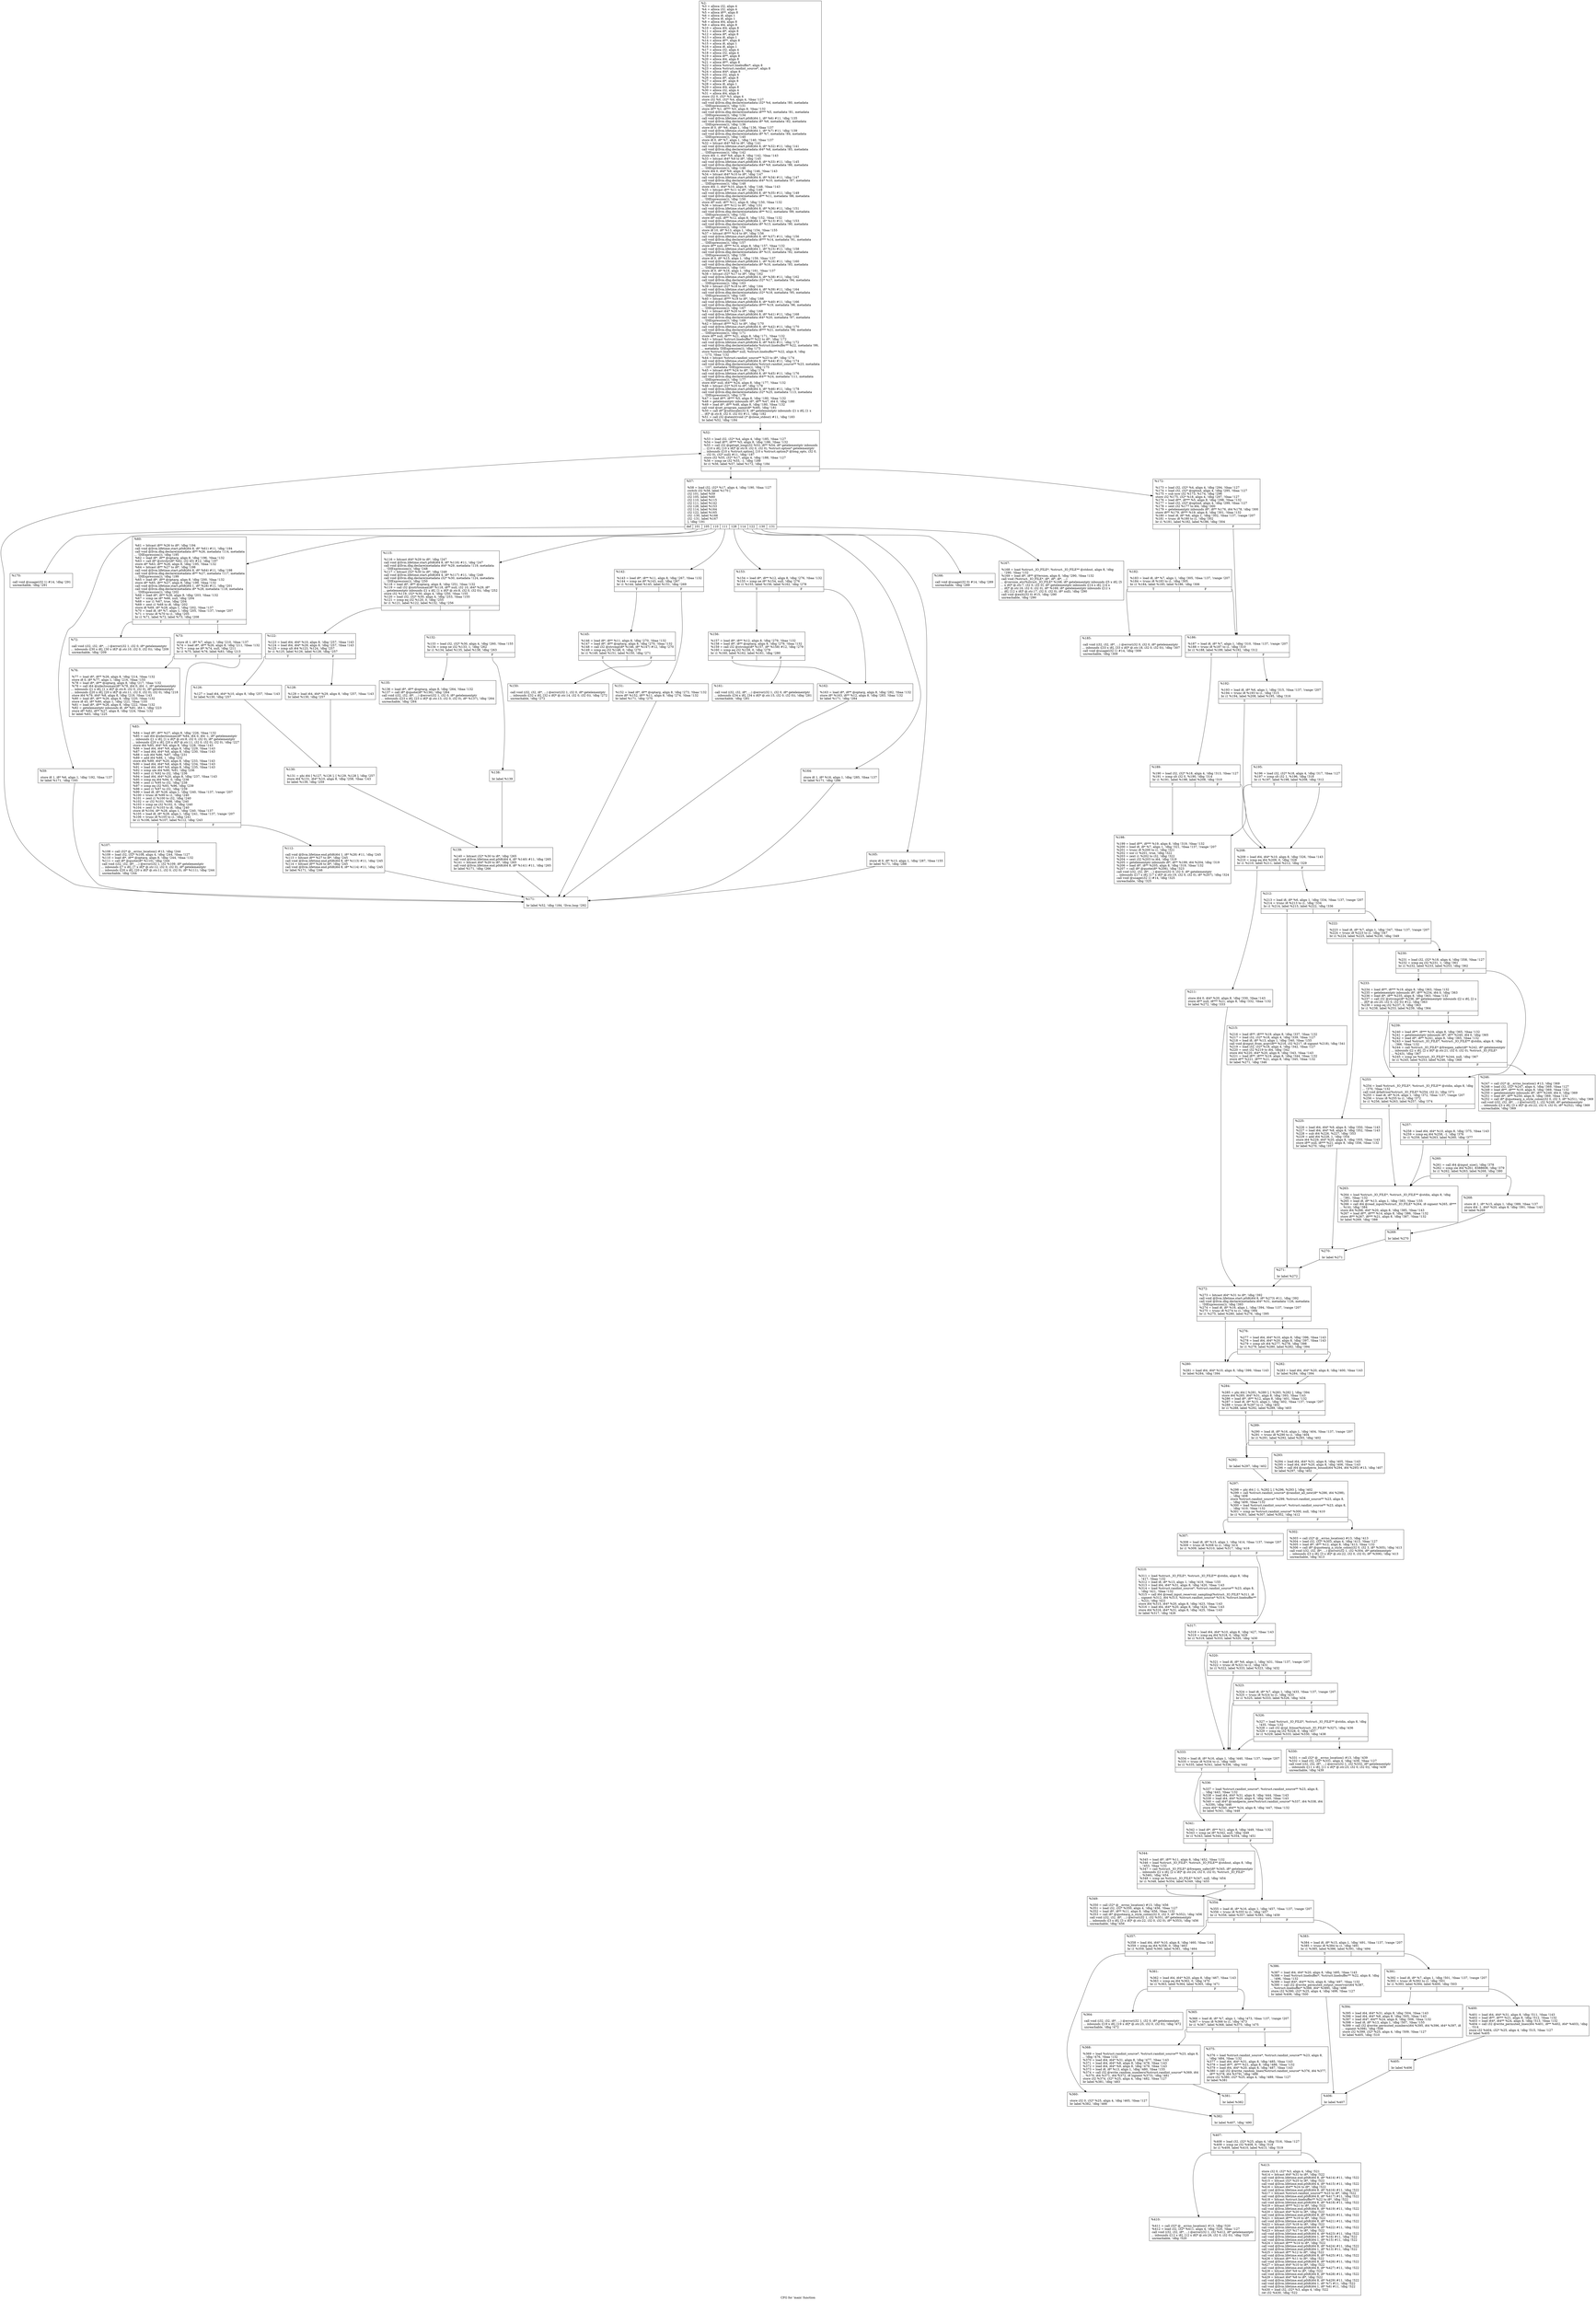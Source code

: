 digraph "CFG for 'main' function" {
	label="CFG for 'main' function";

	Node0x1ae1600 [shape=record,label="{%2:\l  %3 = alloca i32, align 4\l  %4 = alloca i32, align 4\l  %5 = alloca i8**, align 8\l  %6 = alloca i8, align 1\l  %7 = alloca i8, align 1\l  %8 = alloca i64, align 8\l  %9 = alloca i64, align 8\l  %10 = alloca i64, align 8\l  %11 = alloca i8*, align 8\l  %12 = alloca i8*, align 8\l  %13 = alloca i8, align 1\l  %14 = alloca i8**, align 8\l  %15 = alloca i8, align 1\l  %16 = alloca i8, align 1\l  %17 = alloca i32, align 4\l  %18 = alloca i32, align 4\l  %19 = alloca i8**, align 8\l  %20 = alloca i64, align 8\l  %21 = alloca i8**, align 8\l  %22 = alloca %struct.linebuffer*, align 8\l  %23 = alloca %struct.randint_source*, align 8\l  %24 = alloca i64*, align 8\l  %25 = alloca i32, align 4\l  %26 = alloca i8*, align 8\l  %27 = alloca i8*, align 8\l  %28 = alloca i8, align 1\l  %29 = alloca i64, align 8\l  %30 = alloca i32, align 4\l  %31 = alloca i64, align 8\l  store i32 0, i32* %3, align 4\l  store i32 %0, i32* %4, align 4, !tbaa !127\l  call void @llvm.dbg.declare(metadata i32* %4, metadata !80, metadata\l... !DIExpression()), !dbg !131\l  store i8** %1, i8*** %5, align 8, !tbaa !132\l  call void @llvm.dbg.declare(metadata i8*** %5, metadata !81, metadata\l... !DIExpression()), !dbg !134\l  call void @llvm.lifetime.start.p0i8(i64 1, i8* %6) #11, !dbg !135\l  call void @llvm.dbg.declare(metadata i8* %6, metadata !82, metadata\l... !DIExpression()), !dbg !136\l  store i8 0, i8* %6, align 1, !dbg !136, !tbaa !137\l  call void @llvm.lifetime.start.p0i8(i64 1, i8* %7) #11, !dbg !139\l  call void @llvm.dbg.declare(metadata i8* %7, metadata !84, metadata\l... !DIExpression()), !dbg !140\l  store i8 0, i8* %7, align 1, !dbg !140, !tbaa !137\l  %32 = bitcast i64* %8 to i8*, !dbg !141\l  call void @llvm.lifetime.start.p0i8(i64 8, i8* %32) #11, !dbg !141\l  call void @llvm.dbg.declare(metadata i64* %8, metadata !85, metadata\l... !DIExpression()), !dbg !142\l  store i64 -1, i64* %8, align 8, !dbg !142, !tbaa !143\l  %33 = bitcast i64* %9 to i8*, !dbg !145\l  call void @llvm.lifetime.start.p0i8(i64 8, i8* %33) #11, !dbg !145\l  call void @llvm.dbg.declare(metadata i64* %9, metadata !86, metadata\l... !DIExpression()), !dbg !146\l  store i64 0, i64* %9, align 8, !dbg !146, !tbaa !143\l  %34 = bitcast i64* %10 to i8*, !dbg !147\l  call void @llvm.lifetime.start.p0i8(i64 8, i8* %34) #11, !dbg !147\l  call void @llvm.dbg.declare(metadata i64* %10, metadata !87, metadata\l... !DIExpression()), !dbg !148\l  store i64 -1, i64* %10, align 8, !dbg !148, !tbaa !143\l  %35 = bitcast i8** %11 to i8*, !dbg !149\l  call void @llvm.lifetime.start.p0i8(i64 8, i8* %35) #11, !dbg !149\l  call void @llvm.dbg.declare(metadata i8** %11, metadata !88, metadata\l... !DIExpression()), !dbg !150\l  store i8* null, i8** %11, align 8, !dbg !150, !tbaa !132\l  %36 = bitcast i8** %12 to i8*, !dbg !151\l  call void @llvm.lifetime.start.p0i8(i64 8, i8* %36) #11, !dbg !151\l  call void @llvm.dbg.declare(metadata i8** %12, metadata !89, metadata\l... !DIExpression()), !dbg !152\l  store i8* null, i8** %12, align 8, !dbg !152, !tbaa !132\l  call void @llvm.lifetime.start.p0i8(i64 1, i8* %13) #11, !dbg !153\l  call void @llvm.dbg.declare(metadata i8* %13, metadata !90, metadata\l... !DIExpression()), !dbg !154\l  store i8 10, i8* %13, align 1, !dbg !154, !tbaa !155\l  %37 = bitcast i8*** %14 to i8*, !dbg !156\l  call void @llvm.lifetime.start.p0i8(i64 8, i8* %37) #11, !dbg !156\l  call void @llvm.dbg.declare(metadata i8*** %14, metadata !91, metadata\l... !DIExpression()), !dbg !157\l  store i8** null, i8*** %14, align 8, !dbg !157, !tbaa !132\l  call void @llvm.lifetime.start.p0i8(i64 1, i8* %15) #11, !dbg !158\l  call void @llvm.dbg.declare(metadata i8* %15, metadata !92, metadata\l... !DIExpression()), !dbg !159\l  store i8 0, i8* %15, align 1, !dbg !159, !tbaa !137\l  call void @llvm.lifetime.start.p0i8(i64 1, i8* %16) #11, !dbg !160\l  call void @llvm.dbg.declare(metadata i8* %16, metadata !93, metadata\l... !DIExpression()), !dbg !161\l  store i8 0, i8* %16, align 1, !dbg !161, !tbaa !137\l  %38 = bitcast i32* %17 to i8*, !dbg !162\l  call void @llvm.lifetime.start.p0i8(i64 4, i8* %38) #11, !dbg !162\l  call void @llvm.dbg.declare(metadata i32* %17, metadata !94, metadata\l... !DIExpression()), !dbg !163\l  %39 = bitcast i32* %18 to i8*, !dbg !164\l  call void @llvm.lifetime.start.p0i8(i64 4, i8* %39) #11, !dbg !164\l  call void @llvm.dbg.declare(metadata i32* %18, metadata !95, metadata\l... !DIExpression()), !dbg !165\l  %40 = bitcast i8*** %19 to i8*, !dbg !166\l  call void @llvm.lifetime.start.p0i8(i64 8, i8* %40) #11, !dbg !166\l  call void @llvm.dbg.declare(metadata i8*** %19, metadata !96, metadata\l... !DIExpression()), !dbg !167\l  %41 = bitcast i64* %20 to i8*, !dbg !168\l  call void @llvm.lifetime.start.p0i8(i64 8, i8* %41) #11, !dbg !168\l  call void @llvm.dbg.declare(metadata i64* %20, metadata !97, metadata\l... !DIExpression()), !dbg !169\l  %42 = bitcast i8*** %21 to i8*, !dbg !170\l  call void @llvm.lifetime.start.p0i8(i64 8, i8* %42) #11, !dbg !170\l  call void @llvm.dbg.declare(metadata i8*** %21, metadata !98, metadata\l... !DIExpression()), !dbg !171\l  store i8** null, i8*** %21, align 8, !dbg !171, !tbaa !132\l  %43 = bitcast %struct.linebuffer** %22 to i8*, !dbg !172\l  call void @llvm.lifetime.start.p0i8(i64 8, i8* %43) #11, !dbg !172\l  call void @llvm.dbg.declare(metadata %struct.linebuffer** %22, metadata !99,\l... metadata !DIExpression()), !dbg !173\l  store %struct.linebuffer* null, %struct.linebuffer** %22, align 8, !dbg\l... !173, !tbaa !132\l  %44 = bitcast %struct.randint_source** %23 to i8*, !dbg !174\l  call void @llvm.lifetime.start.p0i8(i64 8, i8* %44) #11, !dbg !174\l  call void @llvm.dbg.declare(metadata %struct.randint_source** %23, metadata\l... !107, metadata !DIExpression()), !dbg !175\l  %45 = bitcast i64** %24 to i8*, !dbg !176\l  call void @llvm.lifetime.start.p0i8(i64 8, i8* %45) #11, !dbg !176\l  call void @llvm.dbg.declare(metadata i64** %24, metadata !111, metadata\l... !DIExpression()), !dbg !177\l  store i64* null, i64** %24, align 8, !dbg !177, !tbaa !132\l  %46 = bitcast i32* %25 to i8*, !dbg !178\l  call void @llvm.lifetime.start.p0i8(i64 4, i8* %46) #11, !dbg !178\l  call void @llvm.dbg.declare(metadata i32* %25, metadata !113, metadata\l... !DIExpression()), !dbg !179\l  %47 = load i8**, i8*** %5, align 8, !dbg !180, !tbaa !132\l  %48 = getelementptr inbounds i8*, i8** %47, i64 0, !dbg !180\l  %49 = load i8*, i8** %48, align 8, !dbg !180, !tbaa !132\l  call void @set_program_name(i8* %49), !dbg !181\l  %50 = call i8* @setlocale(i32 6, i8* getelementptr inbounds ([1 x i8], [1 x\l... i8]* @.str.8, i32 0, i32 0)) #11, !dbg !182\l  %51 = call i32 @atexit(void ()* @close_stdout) #11, !dbg !183\l  br label %52, !dbg !184\l}"];
	Node0x1ae1600 -> Node0x1ae1990;
	Node0x1ae1990 [shape=record,label="{%52:\l\l  %53 = load i32, i32* %4, align 4, !dbg !185, !tbaa !127\l  %54 = load i8**, i8*** %5, align 8, !dbg !186, !tbaa !132\l  %55 = call i32 @getopt_long(i32 %53, i8** %54, i8* getelementptr inbounds\l... ([10 x i8], [10 x i8]* @.str.9, i32 0, i32 0), %struct.option* getelementptr\l... inbounds ([10 x %struct.option], [10 x %struct.option]* @long_opts, i32 0,\l... i32 0), i32* null) #11, !dbg !187\l  store i32 %55, i32* %17, align 4, !dbg !188, !tbaa !127\l  %56 = icmp ne i32 %55, -1, !dbg !189\l  br i1 %56, label %57, label %172, !dbg !184\l|{<s0>T|<s1>F}}"];
	Node0x1ae1990:s0 -> Node0x1ae19e0;
	Node0x1ae1990:s1 -> Node0x1ae23e0;
	Node0x1ae19e0 [shape=record,label="{%57:\l\l  %58 = load i32, i32* %17, align 4, !dbg !190, !tbaa !127\l  switch i32 %58, label %170 [\l    i32 101, label %59\l    i32 105, label %60\l    i32 110, label %115\l    i32 111, label %142\l    i32 128, label %153\l    i32 114, label %164\l    i32 122, label %165\l    i32 -130, label %166\l    i32 -131, label %167\l  ], !dbg !191\l|{<s0>def|<s1>101|<s2>105|<s3>110|<s4>111|<s5>128|<s6>114|<s7>122|<s8>-130|<s9>-131}}"];
	Node0x1ae19e0:s0 -> Node0x1ae2340;
	Node0x1ae19e0:s1 -> Node0x1ae1a30;
	Node0x1ae19e0:s2 -> Node0x1ae1a80;
	Node0x1ae19e0:s3 -> Node0x1ae1cb0;
	Node0x1ae19e0:s4 -> Node0x1ae1f80;
	Node0x1ae19e0:s5 -> Node0x1ae20c0;
	Node0x1ae19e0:s6 -> Node0x1ae2200;
	Node0x1ae19e0:s7 -> Node0x1ae2250;
	Node0x1ae19e0:s8 -> Node0x1ae22a0;
	Node0x1ae19e0:s9 -> Node0x1ae22f0;
	Node0x1ae1a30 [shape=record,label="{%59:\l\l  store i8 1, i8* %6, align 1, !dbg !192, !tbaa !137\l  br label %171, !dbg !193\l}"];
	Node0x1ae1a30 -> Node0x1ae2390;
	Node0x1ae1a80 [shape=record,label="{%60:\l\l  %61 = bitcast i8** %26 to i8*, !dbg !194\l  call void @llvm.lifetime.start.p0i8(i64 8, i8* %61) #11, !dbg !194\l  call void @llvm.dbg.declare(metadata i8** %26, metadata !114, metadata\l... !DIExpression()), !dbg !195\l  %62 = load i8*, i8** @optarg, align 8, !dbg !196, !tbaa !132\l  %63 = call i8* @strchr(i8* %62, i32 45) #12, !dbg !197\l  store i8* %63, i8** %26, align 8, !dbg !195, !tbaa !132\l  %64 = bitcast i8** %27 to i8*, !dbg !198\l  call void @llvm.lifetime.start.p0i8(i64 8, i8* %64) #11, !dbg !198\l  call void @llvm.dbg.declare(metadata i8** %27, metadata !117, metadata\l... !DIExpression()), !dbg !199\l  %65 = load i8*, i8** @optarg, align 8, !dbg !200, !tbaa !132\l  store i8* %65, i8** %27, align 8, !dbg !199, !tbaa !132\l  call void @llvm.lifetime.start.p0i8(i64 1, i8* %28) #11, !dbg !201\l  call void @llvm.dbg.declare(metadata i8* %28, metadata !118, metadata\l... !DIExpression()), !dbg !202\l  %66 = load i8*, i8** %26, align 8, !dbg !203, !tbaa !132\l  %67 = icmp ne i8* %66, null, !dbg !204\l  %68 = xor i1 %67, true, !dbg !204\l  %69 = zext i1 %68 to i8, !dbg !202\l  store i8 %69, i8* %28, align 1, !dbg !202, !tbaa !137\l  %70 = load i8, i8* %7, align 1, !dbg !205, !tbaa !137, !range !207\l  %71 = trunc i8 %70 to i1, !dbg !205\l  br i1 %71, label %72, label %73, !dbg !208\l|{<s0>T|<s1>F}}"];
	Node0x1ae1a80:s0 -> Node0x1ae1ad0;
	Node0x1ae1a80:s1 -> Node0x1ae1b20;
	Node0x1ae1ad0 [shape=record,label="{%72:\l\l  call void (i32, i32, i8*, ...) @error(i32 1, i32 0, i8* getelementptr\l... inbounds ([30 x i8], [30 x i8]* @.str.10, i32 0, i32 0)), !dbg !209\l  unreachable, !dbg !209\l}"];
	Node0x1ae1b20 [shape=record,label="{%73:\l\l  store i8 1, i8* %7, align 1, !dbg !210, !tbaa !137\l  %74 = load i8*, i8** %26, align 8, !dbg !211, !tbaa !132\l  %75 = icmp ne i8* %74, null, !dbg !211\l  br i1 %75, label %76, label %83, !dbg !213\l|{<s0>T|<s1>F}}"];
	Node0x1ae1b20:s0 -> Node0x1ae1b70;
	Node0x1ae1b20:s1 -> Node0x1ae1bc0;
	Node0x1ae1b70 [shape=record,label="{%76:\l\l  %77 = load i8*, i8** %26, align 8, !dbg !214, !tbaa !132\l  store i8 0, i8* %77, align 1, !dbg !216, !tbaa !155\l  %78 = load i8*, i8** @optarg, align 8, !dbg !217, !tbaa !132\l  %79 = call i64 @xdectoumax(i8* %78, i64 0, i64 -1, i8* getelementptr\l... inbounds ([1 x i8], [1 x i8]* @.str.8, i32 0, i32 0), i8* getelementptr\l... inbounds ([20 x i8], [20 x i8]* @.str.11, i32 0, i32 0), i32 0), !dbg !218\l  store i64 %79, i64* %8, align 8, !dbg !219, !tbaa !143\l  %80 = load i8*, i8** %26, align 8, !dbg !220, !tbaa !132\l  store i8 45, i8* %80, align 1, !dbg !221, !tbaa !155\l  %81 = load i8*, i8** %26, align 8, !dbg !222, !tbaa !132\l  %82 = getelementptr inbounds i8, i8* %81, i64 1, !dbg !223\l  store i8* %82, i8** %27, align 8, !dbg !224, !tbaa !132\l  br label %83, !dbg !225\l}"];
	Node0x1ae1b70 -> Node0x1ae1bc0;
	Node0x1ae1bc0 [shape=record,label="{%83:\l\l  %84 = load i8*, i8** %27, align 8, !dbg !226, !tbaa !132\l  %85 = call i64 @xdectoumax(i8* %84, i64 0, i64 -1, i8* getelementptr\l... inbounds ([1 x i8], [1 x i8]* @.str.8, i32 0, i32 0), i8* getelementptr\l... inbounds ([20 x i8], [20 x i8]* @.str.11, i32 0, i32 0), i32 0), !dbg !227\l  store i64 %85, i64* %9, align 8, !dbg !228, !tbaa !143\l  %86 = load i64, i64* %9, align 8, !dbg !229, !tbaa !143\l  %87 = load i64, i64* %8, align 8, !dbg !230, !tbaa !143\l  %88 = sub i64 %86, %87, !dbg !231\l  %89 = add i64 %88, 1, !dbg !232\l  store i64 %89, i64* %20, align 8, !dbg !233, !tbaa !143\l  %90 = load i64, i64* %8, align 8, !dbg !234, !tbaa !143\l  %91 = load i64, i64* %9, align 8, !dbg !235, !tbaa !143\l  %92 = icmp ule i64 %90, %91, !dbg !236\l  %93 = zext i1 %92 to i32, !dbg !236\l  %94 = load i64, i64* %20, align 8, !dbg !237, !tbaa !143\l  %95 = icmp eq i64 %94, 0, !dbg !238\l  %96 = zext i1 %95 to i32, !dbg !238\l  %97 = icmp eq i32 %93, %96, !dbg !239\l  %98 = zext i1 %97 to i32, !dbg !239\l  %99 = load i8, i8* %28, align 1, !dbg !240, !tbaa !137, !range !207\l  %100 = trunc i8 %99 to i1, !dbg !240\l  %101 = zext i1 %100 to i32, !dbg !240\l  %102 = or i32 %101, %98, !dbg !240\l  %103 = icmp ne i32 %102, 0, !dbg !240\l  %104 = zext i1 %103 to i8, !dbg !240\l  store i8 %104, i8* %28, align 1, !dbg !240, !tbaa !137\l  %105 = load i8, i8* %28, align 1, !dbg !241, !tbaa !137, !range !207\l  %106 = trunc i8 %105 to i1, !dbg !241\l  br i1 %106, label %107, label %112, !dbg !243\l|{<s0>T|<s1>F}}"];
	Node0x1ae1bc0:s0 -> Node0x1ae1c10;
	Node0x1ae1bc0:s1 -> Node0x1ae1c60;
	Node0x1ae1c10 [shape=record,label="{%107:\l\l  %108 = call i32* @__errno_location() #13, !dbg !244\l  %109 = load i32, i32* %108, align 4, !dbg !244, !tbaa !127\l  %110 = load i8*, i8** @optarg, align 8, !dbg !244, !tbaa !132\l  %111 = call i8* @quote(i8* %110), !dbg !244\l  call void (i32, i32, i8*, ...) @error(i32 1, i32 %109, i8* getelementptr\l... inbounds ([7 x i8], [7 x i8]* @.str.12, i32 0, i32 0), i8* getelementptr\l... inbounds ([20 x i8], [20 x i8]* @.str.11, i32 0, i32 0), i8* %111), !dbg !244\l  unreachable, !dbg !244\l}"];
	Node0x1ae1c60 [shape=record,label="{%112:\l\l  call void @llvm.lifetime.end.p0i8(i64 1, i8* %28) #11, !dbg !245\l  %113 = bitcast i8** %27 to i8*, !dbg !245\l  call void @llvm.lifetime.end.p0i8(i64 8, i8* %113) #11, !dbg !245\l  %114 = bitcast i8** %26 to i8*, !dbg !245\l  call void @llvm.lifetime.end.p0i8(i64 8, i8* %114) #11, !dbg !245\l  br label %171, !dbg !246\l}"];
	Node0x1ae1c60 -> Node0x1ae2390;
	Node0x1ae1cb0 [shape=record,label="{%115:\l\l  %116 = bitcast i64* %29 to i8*, !dbg !247\l  call void @llvm.lifetime.start.p0i8(i64 8, i8* %116) #11, !dbg !247\l  call void @llvm.dbg.declare(metadata i64* %29, metadata !119, metadata\l... !DIExpression()), !dbg !248\l  %117 = bitcast i32* %30 to i8*, !dbg !249\l  call void @llvm.lifetime.start.p0i8(i64 4, i8* %117) #11, !dbg !249\l  call void @llvm.dbg.declare(metadata i32* %30, metadata !124, metadata\l... !DIExpression()), !dbg !250\l  %118 = load i8*, i8** @optarg, align 8, !dbg !251, !tbaa !132\l  %119 = call i32 @xstrtoumax(i8* %118, i8** null, i32 10, i64* %29, i8*\l... getelementptr inbounds ([1 x i8], [1 x i8]* @.str.8, i32 0, i32 0)), !dbg !252\l  store i32 %119, i32* %30, align 4, !dbg !250, !tbaa !155\l  %120 = load i32, i32* %30, align 4, !dbg !253, !tbaa !155\l  %121 = icmp eq i32 %120, 0, !dbg !255\l  br i1 %121, label %122, label %132, !dbg !256\l|{<s0>T|<s1>F}}"];
	Node0x1ae1cb0:s0 -> Node0x1ae1d00;
	Node0x1ae1cb0:s1 -> Node0x1ae1e40;
	Node0x1ae1d00 [shape=record,label="{%122:\l\l  %123 = load i64, i64* %10, align 8, !dbg !257, !tbaa !143\l  %124 = load i64, i64* %29, align 8, !dbg !257, !tbaa !143\l  %125 = icmp ult i64 %123, %124, !dbg !257\l  br i1 %125, label %126, label %128, !dbg !257\l|{<s0>T|<s1>F}}"];
	Node0x1ae1d00:s0 -> Node0x1ae1d50;
	Node0x1ae1d00:s1 -> Node0x1ae1da0;
	Node0x1ae1d50 [shape=record,label="{%126:\l\l  %127 = load i64, i64* %10, align 8, !dbg !257, !tbaa !143\l  br label %130, !dbg !257\l}"];
	Node0x1ae1d50 -> Node0x1ae1df0;
	Node0x1ae1da0 [shape=record,label="{%128:\l\l  %129 = load i64, i64* %29, align 8, !dbg !257, !tbaa !143\l  br label %130, !dbg !257\l}"];
	Node0x1ae1da0 -> Node0x1ae1df0;
	Node0x1ae1df0 [shape=record,label="{%130:\l\l  %131 = phi i64 [ %127, %126 ], [ %129, %128 ], !dbg !257\l  store i64 %131, i64* %10, align 8, !dbg !258, !tbaa !143\l  br label %139, !dbg !259\l}"];
	Node0x1ae1df0 -> Node0x1ae1f30;
	Node0x1ae1e40 [shape=record,label="{%132:\l\l  %133 = load i32, i32* %30, align 4, !dbg !260, !tbaa !155\l  %134 = icmp ne i32 %133, 1, !dbg !262\l  br i1 %134, label %135, label %138, !dbg !263\l|{<s0>T|<s1>F}}"];
	Node0x1ae1e40:s0 -> Node0x1ae1e90;
	Node0x1ae1e40:s1 -> Node0x1ae1ee0;
	Node0x1ae1e90 [shape=record,label="{%135:\l\l  %136 = load i8*, i8** @optarg, align 8, !dbg !264, !tbaa !132\l  %137 = call i8* @quote(i8* %136), !dbg !264\l  call void (i32, i32, i8*, ...) @error(i32 1, i32 0, i8* getelementptr\l... inbounds ([23 x i8], [23 x i8]* @.str.13, i32 0, i32 0), i8* %137), !dbg !264\l  unreachable, !dbg !264\l}"];
	Node0x1ae1ee0 [shape=record,label="{%138:\l\l  br label %139\l}"];
	Node0x1ae1ee0 -> Node0x1ae1f30;
	Node0x1ae1f30 [shape=record,label="{%139:\l\l  %140 = bitcast i32* %30 to i8*, !dbg !265\l  call void @llvm.lifetime.end.p0i8(i64 4, i8* %140) #11, !dbg !265\l  %141 = bitcast i64* %29 to i8*, !dbg !265\l  call void @llvm.lifetime.end.p0i8(i64 8, i8* %141) #11, !dbg !265\l  br label %171, !dbg !266\l}"];
	Node0x1ae1f30 -> Node0x1ae2390;
	Node0x1ae1f80 [shape=record,label="{%142:\l\l  %143 = load i8*, i8** %11, align 8, !dbg !267, !tbaa !132\l  %144 = icmp ne i8* %143, null, !dbg !267\l  br i1 %144, label %145, label %151, !dbg !269\l|{<s0>T|<s1>F}}"];
	Node0x1ae1f80:s0 -> Node0x1ae1fd0;
	Node0x1ae1f80:s1 -> Node0x1ae2070;
	Node0x1ae1fd0 [shape=record,label="{%145:\l\l  %146 = load i8*, i8** %11, align 8, !dbg !270, !tbaa !132\l  %147 = load i8*, i8** @optarg, align 8, !dbg !270, !tbaa !132\l  %148 = call i32 @strcmp(i8* %146, i8* %147) #12, !dbg !270\l  %149 = icmp eq i32 %148, 0, !dbg !270\l  br i1 %149, label %151, label %150, !dbg !271\l|{<s0>T|<s1>F}}"];
	Node0x1ae1fd0:s0 -> Node0x1ae2070;
	Node0x1ae1fd0:s1 -> Node0x1ae2020;
	Node0x1ae2020 [shape=record,label="{%150:\l\l  call void (i32, i32, i8*, ...) @error(i32 1, i32 0, i8* getelementptr\l... inbounds ([32 x i8], [32 x i8]* @.str.14, i32 0, i32 0)), !dbg !272\l  unreachable, !dbg !272\l}"];
	Node0x1ae2070 [shape=record,label="{%151:\l\l  %152 = load i8*, i8** @optarg, align 8, !dbg !273, !tbaa !132\l  store i8* %152, i8** %11, align 8, !dbg !274, !tbaa !132\l  br label %171, !dbg !275\l}"];
	Node0x1ae2070 -> Node0x1ae2390;
	Node0x1ae20c0 [shape=record,label="{%153:\l\l  %154 = load i8*, i8** %12, align 8, !dbg !276, !tbaa !132\l  %155 = icmp ne i8* %154, null, !dbg !276\l  br i1 %155, label %156, label %162, !dbg !278\l|{<s0>T|<s1>F}}"];
	Node0x1ae20c0:s0 -> Node0x1ae2110;
	Node0x1ae20c0:s1 -> Node0x1ae21b0;
	Node0x1ae2110 [shape=record,label="{%156:\l\l  %157 = load i8*, i8** %12, align 8, !dbg !279, !tbaa !132\l  %158 = load i8*, i8** @optarg, align 8, !dbg !279, !tbaa !132\l  %159 = call i32 @strcmp(i8* %157, i8* %158) #12, !dbg !279\l  %160 = icmp eq i32 %159, 0, !dbg !279\l  br i1 %160, label %162, label %161, !dbg !280\l|{<s0>T|<s1>F}}"];
	Node0x1ae2110:s0 -> Node0x1ae21b0;
	Node0x1ae2110:s1 -> Node0x1ae2160;
	Node0x1ae2160 [shape=record,label="{%161:\l\l  call void (i32, i32, i8*, ...) @error(i32 1, i32 0, i8* getelementptr\l... inbounds ([34 x i8], [34 x i8]* @.str.15, i32 0, i32 0)), !dbg !281\l  unreachable, !dbg !281\l}"];
	Node0x1ae21b0 [shape=record,label="{%162:\l\l  %163 = load i8*, i8** @optarg, align 8, !dbg !282, !tbaa !132\l  store i8* %163, i8** %12, align 8, !dbg !283, !tbaa !132\l  br label %171, !dbg !284\l}"];
	Node0x1ae21b0 -> Node0x1ae2390;
	Node0x1ae2200 [shape=record,label="{%164:\l\l  store i8 1, i8* %16, align 1, !dbg !285, !tbaa !137\l  br label %171, !dbg !286\l}"];
	Node0x1ae2200 -> Node0x1ae2390;
	Node0x1ae2250 [shape=record,label="{%165:\l\l  store i8 0, i8* %13, align 1, !dbg !287, !tbaa !155\l  br label %171, !dbg !288\l}"];
	Node0x1ae2250 -> Node0x1ae2390;
	Node0x1ae22a0 [shape=record,label="{%166:\l\l  call void @usage(i32 0) #14, !dbg !289\l  unreachable, !dbg !289\l}"];
	Node0x1ae22f0 [shape=record,label="{%167:\l\l  %168 = load %struct._IO_FILE*, %struct._IO_FILE** @stdout, align 8, !dbg\l... !290, !tbaa !132\l  %169 = load i8*, i8** @Version, align 8, !dbg !290, !tbaa !132\l  call void (%struct._IO_FILE*, i8*, i8*, i8*, ...)\l... @version_etc(%struct._IO_FILE* %168, i8* getelementptr inbounds ([5 x i8], [5\l... x i8]* @.str.7, i32 0, i32 0), i8* getelementptr inbounds ([14 x i8], [14 x\l... i8]* @.str.16, i32 0, i32 0), i8* %169, i8* getelementptr inbounds ([12 x\l... i8], [12 x i8]* @.str.17, i32 0, i32 0), i8* null), !dbg !290\l  call void @exit(i32 0) #15, !dbg !290\l  unreachable, !dbg !290\l}"];
	Node0x1ae2340 [shape=record,label="{%170:\l\l  call void @usage(i32 1) #14, !dbg !291\l  unreachable, !dbg !291\l}"];
	Node0x1ae2390 [shape=record,label="{%171:\l\l  br label %52, !dbg !184, !llvm.loop !292\l}"];
	Node0x1ae2390 -> Node0x1ae1990;
	Node0x1ae23e0 [shape=record,label="{%172:\l\l  %173 = load i32, i32* %4, align 4, !dbg !294, !tbaa !127\l  %174 = load i32, i32* @optind, align 4, !dbg !295, !tbaa !127\l  %175 = sub nsw i32 %173, %174, !dbg !296\l  store i32 %175, i32* %18, align 4, !dbg !297, !tbaa !127\l  %176 = load i8**, i8*** %5, align 8, !dbg !298, !tbaa !132\l  %177 = load i32, i32* @optind, align 4, !dbg !299, !tbaa !127\l  %178 = sext i32 %177 to i64, !dbg !300\l  %179 = getelementptr inbounds i8*, i8** %176, i64 %178, !dbg !300\l  store i8** %179, i8*** %19, align 8, !dbg !301, !tbaa !132\l  %180 = load i8, i8* %6, align 1, !dbg !302, !tbaa !137, !range !207\l  %181 = trunc i8 %180 to i1, !dbg !302\l  br i1 %181, label %182, label %186, !dbg !304\l|{<s0>T|<s1>F}}"];
	Node0x1ae23e0:s0 -> Node0x1ae2430;
	Node0x1ae23e0:s1 -> Node0x1ae24d0;
	Node0x1ae2430 [shape=record,label="{%182:\l\l  %183 = load i8, i8* %7, align 1, !dbg !305, !tbaa !137, !range !207\l  %184 = trunc i8 %183 to i1, !dbg !305\l  br i1 %184, label %185, label %186, !dbg !306\l|{<s0>T|<s1>F}}"];
	Node0x1ae2430:s0 -> Node0x1ae2480;
	Node0x1ae2430:s1 -> Node0x1ae24d0;
	Node0x1ae2480 [shape=record,label="{%185:\l\l  call void (i32, i32, i8*, ...) @error(i32 0, i32 0, i8* getelementptr\l... inbounds ([33 x i8], [33 x i8]* @.str.18, i32 0, i32 0)), !dbg !307\l  call void @usage(i32 1) #14, !dbg !309\l  unreachable, !dbg !309\l}"];
	Node0x1ae24d0 [shape=record,label="{%186:\l\l  %187 = load i8, i8* %7, align 1, !dbg !310, !tbaa !137, !range !207\l  %188 = trunc i8 %187 to i1, !dbg !310\l  br i1 %188, label %189, label %192, !dbg !312\l|{<s0>T|<s1>F}}"];
	Node0x1ae24d0:s0 -> Node0x1ae2520;
	Node0x1ae24d0:s1 -> Node0x1ae2570;
	Node0x1ae2520 [shape=record,label="{%189:\l\l  %190 = load i32, i32* %18, align 4, !dbg !313, !tbaa !127\l  %191 = icmp slt i32 0, %190, !dbg !314\l  br i1 %191, label %198, label %208, !dbg !310\l|{<s0>T|<s1>F}}"];
	Node0x1ae2520:s0 -> Node0x1ae2610;
	Node0x1ae2520:s1 -> Node0x1ae2660;
	Node0x1ae2570 [shape=record,label="{%192:\l\l  %193 = load i8, i8* %6, align 1, !dbg !315, !tbaa !137, !range !207\l  %194 = trunc i8 %193 to i1, !dbg !315\l  br i1 %194, label %208, label %195, !dbg !316\l|{<s0>T|<s1>F}}"];
	Node0x1ae2570:s0 -> Node0x1ae2660;
	Node0x1ae2570:s1 -> Node0x1ae25c0;
	Node0x1ae25c0 [shape=record,label="{%195:\l\l  %196 = load i32, i32* %18, align 4, !dbg !317, !tbaa !127\l  %197 = icmp slt i32 1, %196, !dbg !318\l  br i1 %197, label %198, label %208, !dbg !312\l|{<s0>T|<s1>F}}"];
	Node0x1ae25c0:s0 -> Node0x1ae2610;
	Node0x1ae25c0:s1 -> Node0x1ae2660;
	Node0x1ae2610 [shape=record,label="{%198:\l\l  %199 = load i8**, i8*** %19, align 8, !dbg !319, !tbaa !132\l  %200 = load i8, i8* %7, align 1, !dbg !321, !tbaa !137, !range !207\l  %201 = trunc i8 %200 to i1, !dbg !321\l  %202 = xor i1 %201, true, !dbg !322\l  %203 = zext i1 %202 to i32, !dbg !322\l  %204 = sext i32 %203 to i64, !dbg !319\l  %205 = getelementptr inbounds i8*, i8** %199, i64 %204, !dbg !319\l  %206 = load i8*, i8** %205, align 8, !dbg !319, !tbaa !132\l  %207 = call i8* @quote(i8* %206), !dbg !323\l  call void (i32, i32, i8*, ...) @error(i32 0, i32 0, i8* getelementptr\l... inbounds ([17 x i8], [17 x i8]* @.str.19, i32 0, i32 0), i8* %207), !dbg !324\l  call void @usage(i32 1) #14, !dbg !325\l  unreachable, !dbg !325\l}"];
	Node0x1ae2660 [shape=record,label="{%208:\l\l  %209 = load i64, i64* %10, align 8, !dbg !326, !tbaa !143\l  %210 = icmp eq i64 %209, 0, !dbg !328\l  br i1 %210, label %211, label %212, !dbg !329\l|{<s0>T|<s1>F}}"];
	Node0x1ae2660:s0 -> Node0x1ae26b0;
	Node0x1ae2660:s1 -> Node0x1ae2700;
	Node0x1ae26b0 [shape=record,label="{%211:\l\l  store i64 0, i64* %20, align 8, !dbg !330, !tbaa !143\l  store i8** null, i8*** %21, align 8, !dbg !332, !tbaa !132\l  br label %272, !dbg !333\l}"];
	Node0x1ae26b0 -> Node0x1ae2c00;
	Node0x1ae2700 [shape=record,label="{%212:\l\l  %213 = load i8, i8* %6, align 1, !dbg !334, !tbaa !137, !range !207\l  %214 = trunc i8 %213 to i1, !dbg !334\l  br i1 %214, label %215, label %222, !dbg !336\l|{<s0>T|<s1>F}}"];
	Node0x1ae2700:s0 -> Node0x1ae2750;
	Node0x1ae2700:s1 -> Node0x1ae27a0;
	Node0x1ae2750 [shape=record,label="{%215:\l\l  %216 = load i8**, i8*** %19, align 8, !dbg !337, !tbaa !132\l  %217 = load i32, i32* %18, align 4, !dbg !339, !tbaa !127\l  %218 = load i8, i8* %13, align 1, !dbg !340, !tbaa !155\l  call void @input_from_argv(i8** %216, i32 %217, i8 signext %218), !dbg !341\l  %219 = load i32, i32* %18, align 4, !dbg !342, !tbaa !127\l  %220 = sext i32 %219 to i64, !dbg !342\l  store i64 %220, i64* %20, align 8, !dbg !343, !tbaa !143\l  %221 = load i8**, i8*** %19, align 8, !dbg !344, !tbaa !132\l  store i8** %221, i8*** %21, align 8, !dbg !345, !tbaa !132\l  br label %271, !dbg !346\l}"];
	Node0x1ae2750 -> Node0x1ae2bb0;
	Node0x1ae27a0 [shape=record,label="{%222:\l\l  %223 = load i8, i8* %7, align 1, !dbg !347, !tbaa !137, !range !207\l  %224 = trunc i8 %223 to i1, !dbg !347\l  br i1 %224, label %225, label %230, !dbg !349\l|{<s0>T|<s1>F}}"];
	Node0x1ae27a0:s0 -> Node0x1ae27f0;
	Node0x1ae27a0:s1 -> Node0x1ae2840;
	Node0x1ae27f0 [shape=record,label="{%225:\l\l  %226 = load i64, i64* %9, align 8, !dbg !350, !tbaa !143\l  %227 = load i64, i64* %8, align 8, !dbg !352, !tbaa !143\l  %228 = sub i64 %226, %227, !dbg !353\l  %229 = add i64 %228, 1, !dbg !354\l  store i64 %229, i64* %20, align 8, !dbg !355, !tbaa !143\l  store i8** null, i8*** %21, align 8, !dbg !356, !tbaa !132\l  br label %270, !dbg !357\l}"];
	Node0x1ae27f0 -> Node0x1ae2b60;
	Node0x1ae2840 [shape=record,label="{%230:\l\l  %231 = load i32, i32* %18, align 4, !dbg !358, !tbaa !127\l  %232 = icmp eq i32 %231, 1, !dbg !361\l  br i1 %232, label %233, label %253, !dbg !362\l|{<s0>T|<s1>F}}"];
	Node0x1ae2840:s0 -> Node0x1ae2890;
	Node0x1ae2840:s1 -> Node0x1ae2980;
	Node0x1ae2890 [shape=record,label="{%233:\l\l  %234 = load i8**, i8*** %19, align 8, !dbg !363, !tbaa !132\l  %235 = getelementptr inbounds i8*, i8** %234, i64 0, !dbg !363\l  %236 = load i8*, i8** %235, align 8, !dbg !363, !tbaa !132\l  %237 = call i32 @strcmp(i8* %236, i8* getelementptr inbounds ([2 x i8], [2 x\l... i8]* @.str.20, i32 0, i32 0)) #12, !dbg !363\l  %238 = icmp eq i32 %237, 0, !dbg !363\l  br i1 %238, label %253, label %239, !dbg !364\l|{<s0>T|<s1>F}}"];
	Node0x1ae2890:s0 -> Node0x1ae2980;
	Node0x1ae2890:s1 -> Node0x1ae28e0;
	Node0x1ae28e0 [shape=record,label="{%239:\l\l  %240 = load i8**, i8*** %19, align 8, !dbg !365, !tbaa !132\l  %241 = getelementptr inbounds i8*, i8** %240, i64 0, !dbg !365\l  %242 = load i8*, i8** %241, align 8, !dbg !365, !tbaa !132\l  %243 = load %struct._IO_FILE*, %struct._IO_FILE** @stdin, align 8, !dbg\l... !366, !tbaa !132\l  %244 = call %struct._IO_FILE* @freopen_safer(i8* %242, i8* getelementptr\l... inbounds ([2 x i8], [2 x i8]* @.str.21, i32 0, i32 0), %struct._IO_FILE*\l... %243), !dbg !367\l  %245 = icmp ne %struct._IO_FILE* %244, null, !dbg !367\l  br i1 %245, label %253, label %246, !dbg !368\l|{<s0>T|<s1>F}}"];
	Node0x1ae28e0:s0 -> Node0x1ae2980;
	Node0x1ae28e0:s1 -> Node0x1ae2930;
	Node0x1ae2930 [shape=record,label="{%246:\l\l  %247 = call i32* @__errno_location() #13, !dbg !369\l  %248 = load i32, i32* %247, align 4, !dbg !369, !tbaa !127\l  %249 = load i8**, i8*** %19, align 8, !dbg !369, !tbaa !132\l  %250 = getelementptr inbounds i8*, i8** %249, i64 0, !dbg !369\l  %251 = load i8*, i8** %250, align 8, !dbg !369, !tbaa !132\l  %252 = call i8* @quotearg_n_style_colon(i32 0, i32 3, i8* %251), !dbg !369\l  call void (i32, i32, i8*, ...) @error(i32 1, i32 %248, i8* getelementptr\l... inbounds ([3 x i8], [3 x i8]* @.str.22, i32 0, i32 0), i8* %252), !dbg !369\l  unreachable, !dbg !369\l}"];
	Node0x1ae2980 [shape=record,label="{%253:\l\l  %254 = load %struct._IO_FILE*, %struct._IO_FILE** @stdin, align 8, !dbg\l... !370, !tbaa !132\l  call void @fadvise(%struct._IO_FILE* %254, i32 2), !dbg !371\l  %255 = load i8, i8* %16, align 1, !dbg !372, !tbaa !137, !range !207\l  %256 = trunc i8 %255 to i1, !dbg !372\l  br i1 %256, label %263, label %257, !dbg !374\l|{<s0>T|<s1>F}}"];
	Node0x1ae2980:s0 -> Node0x1ae2a70;
	Node0x1ae2980:s1 -> Node0x1ae29d0;
	Node0x1ae29d0 [shape=record,label="{%257:\l\l  %258 = load i64, i64* %10, align 8, !dbg !375, !tbaa !143\l  %259 = icmp eq i64 %258, -1, !dbg !376\l  br i1 %259, label %263, label %260, !dbg !377\l|{<s0>T|<s1>F}}"];
	Node0x1ae29d0:s0 -> Node0x1ae2a70;
	Node0x1ae29d0:s1 -> Node0x1ae2a20;
	Node0x1ae2a20 [shape=record,label="{%260:\l\l  %261 = call i64 @input_size(), !dbg !378\l  %262 = icmp sle i64 %261, 8388608, !dbg !379\l  br i1 %262, label %263, label %268, !dbg !380\l|{<s0>T|<s1>F}}"];
	Node0x1ae2a20:s0 -> Node0x1ae2a70;
	Node0x1ae2a20:s1 -> Node0x1ae2ac0;
	Node0x1ae2a70 [shape=record,label="{%263:\l\l  %264 = load %struct._IO_FILE*, %struct._IO_FILE** @stdin, align 8, !dbg\l... !381, !tbaa !132\l  %265 = load i8, i8* %13, align 1, !dbg !383, !tbaa !155\l  %266 = call i64 @read_input(%struct._IO_FILE* %264, i8 signext %265, i8***\l... %14), !dbg !384\l  store i64 %266, i64* %20, align 8, !dbg !385, !tbaa !143\l  %267 = load i8**, i8*** %14, align 8, !dbg !386, !tbaa !132\l  store i8** %267, i8*** %21, align 8, !dbg !387, !tbaa !132\l  br label %269, !dbg !388\l}"];
	Node0x1ae2a70 -> Node0x1ae2b10;
	Node0x1ae2ac0 [shape=record,label="{%268:\l\l  store i8 1, i8* %15, align 1, !dbg !389, !tbaa !137\l  store i64 -1, i64* %20, align 8, !dbg !391, !tbaa !143\l  br label %269\l}"];
	Node0x1ae2ac0 -> Node0x1ae2b10;
	Node0x1ae2b10 [shape=record,label="{%269:\l\l  br label %270\l}"];
	Node0x1ae2b10 -> Node0x1ae2b60;
	Node0x1ae2b60 [shape=record,label="{%270:\l\l  br label %271\l}"];
	Node0x1ae2b60 -> Node0x1ae2bb0;
	Node0x1ae2bb0 [shape=record,label="{%271:\l\l  br label %272\l}"];
	Node0x1ae2bb0 -> Node0x1ae2c00;
	Node0x1ae2c00 [shape=record,label="{%272:\l\l  %273 = bitcast i64* %31 to i8*, !dbg !392\l  call void @llvm.lifetime.start.p0i8(i64 8, i8* %273) #11, !dbg !392\l  call void @llvm.dbg.declare(metadata i64* %31, metadata !126, metadata\l... !DIExpression()), !dbg !393\l  %274 = load i8, i8* %16, align 1, !dbg !394, !tbaa !137, !range !207\l  %275 = trunc i8 %274 to i1, !dbg !394\l  br i1 %275, label %280, label %276, !dbg !395\l|{<s0>T|<s1>F}}"];
	Node0x1ae2c00:s0 -> Node0x1ae2ca0;
	Node0x1ae2c00:s1 -> Node0x1ae2c50;
	Node0x1ae2c50 [shape=record,label="{%276:\l\l  %277 = load i64, i64* %10, align 8, !dbg !396, !tbaa !143\l  %278 = load i64, i64* %20, align 8, !dbg !397, !tbaa !143\l  %279 = icmp ult i64 %277, %278, !dbg !398\l  br i1 %279, label %280, label %282, !dbg !394\l|{<s0>T|<s1>F}}"];
	Node0x1ae2c50:s0 -> Node0x1ae2ca0;
	Node0x1ae2c50:s1 -> Node0x1ae2cf0;
	Node0x1ae2ca0 [shape=record,label="{%280:\l\l  %281 = load i64, i64* %10, align 8, !dbg !399, !tbaa !143\l  br label %284, !dbg !394\l}"];
	Node0x1ae2ca0 -> Node0x1ae2d40;
	Node0x1ae2cf0 [shape=record,label="{%282:\l\l  %283 = load i64, i64* %20, align 8, !dbg !400, !tbaa !143\l  br label %284, !dbg !394\l}"];
	Node0x1ae2cf0 -> Node0x1ae2d40;
	Node0x1ae2d40 [shape=record,label="{%284:\l\l  %285 = phi i64 [ %281, %280 ], [ %283, %282 ], !dbg !394\l  store i64 %285, i64* %31, align 8, !dbg !393, !tbaa !143\l  %286 = load i8*, i8** %12, align 8, !dbg !401, !tbaa !132\l  %287 = load i8, i8* %15, align 1, !dbg !402, !tbaa !137, !range !207\l  %288 = trunc i8 %287 to i1, !dbg !402\l  br i1 %288, label %292, label %289, !dbg !403\l|{<s0>T|<s1>F}}"];
	Node0x1ae2d40:s0 -> Node0x1ae2de0;
	Node0x1ae2d40:s1 -> Node0x1ae2d90;
	Node0x1ae2d90 [shape=record,label="{%289:\l\l  %290 = load i8, i8* %16, align 1, !dbg !404, !tbaa !137, !range !207\l  %291 = trunc i8 %290 to i1, !dbg !404\l  br i1 %291, label %292, label %293, !dbg !402\l|{<s0>T|<s1>F}}"];
	Node0x1ae2d90:s0 -> Node0x1ae2de0;
	Node0x1ae2d90:s1 -> Node0x1ae2e30;
	Node0x1ae2de0 [shape=record,label="{%292:\l\l  br label %297, !dbg !402\l}"];
	Node0x1ae2de0 -> Node0x1ae2e80;
	Node0x1ae2e30 [shape=record,label="{%293:\l\l  %294 = load i64, i64* %31, align 8, !dbg !405, !tbaa !143\l  %295 = load i64, i64* %20, align 8, !dbg !406, !tbaa !143\l  %296 = call i64 @randperm_bound(i64 %294, i64 %295) #13, !dbg !407\l  br label %297, !dbg !402\l}"];
	Node0x1ae2e30 -> Node0x1ae2e80;
	Node0x1ae2e80 [shape=record,label="{%297:\l\l  %298 = phi i64 [ -1, %292 ], [ %296, %293 ], !dbg !402\l  %299 = call %struct.randint_source* @randint_all_new(i8* %286, i64 %298),\l... !dbg !408\l  store %struct.randint_source* %299, %struct.randint_source** %23, align 8,\l... !dbg !409, !tbaa !132\l  %300 = load %struct.randint_source*, %struct.randint_source** %23, align 8,\l... !dbg !410, !tbaa !132\l  %301 = icmp ne %struct.randint_source* %300, null, !dbg !410\l  br i1 %301, label %307, label %302, !dbg !412\l|{<s0>T|<s1>F}}"];
	Node0x1ae2e80:s0 -> Node0x1ae2f20;
	Node0x1ae2e80:s1 -> Node0x1ae2ed0;
	Node0x1ae2ed0 [shape=record,label="{%302:\l\l  %303 = call i32* @__errno_location() #13, !dbg !413\l  %304 = load i32, i32* %303, align 4, !dbg !413, !tbaa !127\l  %305 = load i8*, i8** %12, align 8, !dbg !413, !tbaa !132\l  %306 = call i8* @quotearg_n_style_colon(i32 0, i32 3, i8* %305), !dbg !413\l  call void (i32, i32, i8*, ...) @error(i32 1, i32 %304, i8* getelementptr\l... inbounds ([3 x i8], [3 x i8]* @.str.22, i32 0, i32 0), i8* %306), !dbg !413\l  unreachable, !dbg !413\l}"];
	Node0x1ae2f20 [shape=record,label="{%307:\l\l  %308 = load i8, i8* %15, align 1, !dbg !414, !tbaa !137, !range !207\l  %309 = trunc i8 %308 to i1, !dbg !414\l  br i1 %309, label %310, label %317, !dbg !416\l|{<s0>T|<s1>F}}"];
	Node0x1ae2f20:s0 -> Node0x1ae2f70;
	Node0x1ae2f20:s1 -> Node0x1ae2fc0;
	Node0x1ae2f70 [shape=record,label="{%310:\l\l  %311 = load %struct._IO_FILE*, %struct._IO_FILE** @stdin, align 8, !dbg\l... !417, !tbaa !132\l  %312 = load i8, i8* %13, align 1, !dbg !419, !tbaa !155\l  %313 = load i64, i64* %31, align 8, !dbg !420, !tbaa !143\l  %314 = load %struct.randint_source*, %struct.randint_source** %23, align 8,\l... !dbg !421, !tbaa !132\l  %315 = call i64 @read_input_reservoir_sampling(%struct._IO_FILE* %311, i8\l... signext %312, i64 %313, %struct.randint_source* %314, %struct.linebuffer**\l... %22), !dbg !422\l  store i64 %315, i64* %20, align 8, !dbg !423, !tbaa !143\l  %316 = load i64, i64* %20, align 8, !dbg !424, !tbaa !143\l  store i64 %316, i64* %31, align 8, !dbg !425, !tbaa !143\l  br label %317, !dbg !426\l}"];
	Node0x1ae2f70 -> Node0x1ae2fc0;
	Node0x1ae2fc0 [shape=record,label="{%317:\l\l  %318 = load i64, i64* %10, align 8, !dbg !427, !tbaa !143\l  %319 = icmp eq i64 %318, 0, !dbg !429\l  br i1 %319, label %333, label %320, !dbg !430\l|{<s0>T|<s1>F}}"];
	Node0x1ae2fc0:s0 -> Node0x1ae3150;
	Node0x1ae2fc0:s1 -> Node0x1ae3010;
	Node0x1ae3010 [shape=record,label="{%320:\l\l  %321 = load i8, i8* %6, align 1, !dbg !431, !tbaa !137, !range !207\l  %322 = trunc i8 %321 to i1, !dbg !431\l  br i1 %322, label %333, label %323, !dbg !432\l|{<s0>T|<s1>F}}"];
	Node0x1ae3010:s0 -> Node0x1ae3150;
	Node0x1ae3010:s1 -> Node0x1ae3060;
	Node0x1ae3060 [shape=record,label="{%323:\l\l  %324 = load i8, i8* %7, align 1, !dbg !433, !tbaa !137, !range !207\l  %325 = trunc i8 %324 to i1, !dbg !433\l  br i1 %325, label %333, label %326, !dbg !434\l|{<s0>T|<s1>F}}"];
	Node0x1ae3060:s0 -> Node0x1ae3150;
	Node0x1ae3060:s1 -> Node0x1ae30b0;
	Node0x1ae30b0 [shape=record,label="{%326:\l\l  %327 = load %struct._IO_FILE*, %struct._IO_FILE** @stdin, align 8, !dbg\l... !435, !tbaa !132\l  %328 = call i32 @rpl_fclose(%struct._IO_FILE* %327), !dbg !436\l  %329 = icmp eq i32 %328, 0, !dbg !437\l  br i1 %329, label %333, label %330, !dbg !438\l|{<s0>T|<s1>F}}"];
	Node0x1ae30b0:s0 -> Node0x1ae3150;
	Node0x1ae30b0:s1 -> Node0x1ae3100;
	Node0x1ae3100 [shape=record,label="{%330:\l\l  %331 = call i32* @__errno_location() #13, !dbg !439\l  %332 = load i32, i32* %331, align 4, !dbg !439, !tbaa !127\l  call void (i32, i32, i8*, ...) @error(i32 1, i32 %332, i8* getelementptr\l... inbounds ([11 x i8], [11 x i8]* @.str.23, i32 0, i32 0)), !dbg !439\l  unreachable, !dbg !439\l}"];
	Node0x1ae3150 [shape=record,label="{%333:\l\l  %334 = load i8, i8* %16, align 1, !dbg !440, !tbaa !137, !range !207\l  %335 = trunc i8 %334 to i1, !dbg !440\l  br i1 %335, label %341, label %336, !dbg !442\l|{<s0>T|<s1>F}}"];
	Node0x1ae3150:s0 -> Node0x1ae31f0;
	Node0x1ae3150:s1 -> Node0x1ae31a0;
	Node0x1ae31a0 [shape=record,label="{%336:\l\l  %337 = load %struct.randint_source*, %struct.randint_source** %23, align 8,\l... !dbg !443, !tbaa !132\l  %338 = load i64, i64* %31, align 8, !dbg !444, !tbaa !143\l  %339 = load i64, i64* %20, align 8, !dbg !445, !tbaa !143\l  %340 = call i64* @randperm_new(%struct.randint_source* %337, i64 %338, i64\l... %339), !dbg !446\l  store i64* %340, i64** %24, align 8, !dbg !447, !tbaa !132\l  br label %341, !dbg !448\l}"];
	Node0x1ae31a0 -> Node0x1ae31f0;
	Node0x1ae31f0 [shape=record,label="{%341:\l\l  %342 = load i8*, i8** %11, align 8, !dbg !449, !tbaa !132\l  %343 = icmp ne i8* %342, null, !dbg !449\l  br i1 %343, label %344, label %354, !dbg !451\l|{<s0>T|<s1>F}}"];
	Node0x1ae31f0:s0 -> Node0x1ae3240;
	Node0x1ae31f0:s1 -> Node0x1ae32e0;
	Node0x1ae3240 [shape=record,label="{%344:\l\l  %345 = load i8*, i8** %11, align 8, !dbg !452, !tbaa !132\l  %346 = load %struct._IO_FILE*, %struct._IO_FILE** @stdout, align 8, !dbg\l... !453, !tbaa !132\l  %347 = call %struct._IO_FILE* @freopen_safer(i8* %345, i8* getelementptr\l... inbounds ([2 x i8], [2 x i8]* @.str.24, i32 0, i32 0), %struct._IO_FILE*\l... %346), !dbg !454\l  %348 = icmp ne %struct._IO_FILE* %347, null, !dbg !454\l  br i1 %348, label %354, label %349, !dbg !455\l|{<s0>T|<s1>F}}"];
	Node0x1ae3240:s0 -> Node0x1ae32e0;
	Node0x1ae3240:s1 -> Node0x1ae3290;
	Node0x1ae3290 [shape=record,label="{%349:\l\l  %350 = call i32* @__errno_location() #13, !dbg !456\l  %351 = load i32, i32* %350, align 4, !dbg !456, !tbaa !127\l  %352 = load i8*, i8** %11, align 8, !dbg !456, !tbaa !132\l  %353 = call i8* @quotearg_n_style_colon(i32 0, i32 3, i8* %352), !dbg !456\l  call void (i32, i32, i8*, ...) @error(i32 1, i32 %351, i8* getelementptr\l... inbounds ([3 x i8], [3 x i8]* @.str.22, i32 0, i32 0), i8* %353), !dbg !456\l  unreachable, !dbg !456\l}"];
	Node0x1ae32e0 [shape=record,label="{%354:\l\l  %355 = load i8, i8* %16, align 1, !dbg !457, !tbaa !137, !range !207\l  %356 = trunc i8 %355 to i1, !dbg !457\l  br i1 %356, label %357, label %383, !dbg !459\l|{<s0>T|<s1>F}}"];
	Node0x1ae32e0:s0 -> Node0x1ae3330;
	Node0x1ae32e0:s1 -> Node0x1ae3600;
	Node0x1ae3330 [shape=record,label="{%357:\l\l  %358 = load i64, i64* %10, align 8, !dbg !460, !tbaa !143\l  %359 = icmp eq i64 %358, 0, !dbg !463\l  br i1 %359, label %360, label %361, !dbg !464\l|{<s0>T|<s1>F}}"];
	Node0x1ae3330:s0 -> Node0x1ae3380;
	Node0x1ae3330:s1 -> Node0x1ae33d0;
	Node0x1ae3380 [shape=record,label="{%360:\l\l  store i32 0, i32* %25, align 4, !dbg !465, !tbaa !127\l  br label %382, !dbg !466\l}"];
	Node0x1ae3380 -> Node0x1ae35b0;
	Node0x1ae33d0 [shape=record,label="{%361:\l\l  %362 = load i64, i64* %20, align 8, !dbg !467, !tbaa !143\l  %363 = icmp eq i64 %362, 0, !dbg !470\l  br i1 %363, label %364, label %365, !dbg !471\l|{<s0>T|<s1>F}}"];
	Node0x1ae33d0:s0 -> Node0x1ae3420;
	Node0x1ae33d0:s1 -> Node0x1ae3470;
	Node0x1ae3420 [shape=record,label="{%364:\l\l  call void (i32, i32, i8*, ...) @error(i32 1, i32 0, i8* getelementptr\l... inbounds ([19 x i8], [19 x i8]* @.str.25, i32 0, i32 0)), !dbg !472\l  unreachable, !dbg !472\l}"];
	Node0x1ae3470 [shape=record,label="{%365:\l\l  %366 = load i8, i8* %7, align 1, !dbg !473, !tbaa !137, !range !207\l  %367 = trunc i8 %366 to i1, !dbg !473\l  br i1 %367, label %368, label %375, !dbg !475\l|{<s0>T|<s1>F}}"];
	Node0x1ae3470:s0 -> Node0x1ae34c0;
	Node0x1ae3470:s1 -> Node0x1ae3510;
	Node0x1ae34c0 [shape=record,label="{%368:\l\l  %369 = load %struct.randint_source*, %struct.randint_source** %23, align 8,\l... !dbg !476, !tbaa !132\l  %370 = load i64, i64* %31, align 8, !dbg !477, !tbaa !143\l  %371 = load i64, i64* %8, align 8, !dbg !478, !tbaa !143\l  %372 = load i64, i64* %9, align 8, !dbg !479, !tbaa !143\l  %373 = load i8, i8* %13, align 1, !dbg !480, !tbaa !155\l  %374 = call i32 @write_random_numbers(%struct.randint_source* %369, i64\l... %370, i64 %371, i64 %372, i8 signext %373), !dbg !481\l  store i32 %374, i32* %25, align 4, !dbg !482, !tbaa !127\l  br label %381, !dbg !483\l}"];
	Node0x1ae34c0 -> Node0x1ae3560;
	Node0x1ae3510 [shape=record,label="{%375:\l\l  %376 = load %struct.randint_source*, %struct.randint_source** %23, align 8,\l... !dbg !484, !tbaa !132\l  %377 = load i64, i64* %31, align 8, !dbg !485, !tbaa !143\l  %378 = load i8**, i8*** %21, align 8, !dbg !486, !tbaa !132\l  %379 = load i64, i64* %20, align 8, !dbg !487, !tbaa !143\l  %380 = call i32 @write_random_lines(%struct.randint_source* %376, i64 %377,\l... i8** %378, i64 %379), !dbg !488\l  store i32 %380, i32* %25, align 4, !dbg !489, !tbaa !127\l  br label %381\l}"];
	Node0x1ae3510 -> Node0x1ae3560;
	Node0x1ae3560 [shape=record,label="{%381:\l\l  br label %382\l}"];
	Node0x1ae3560 -> Node0x1ae35b0;
	Node0x1ae35b0 [shape=record,label="{%382:\l\l  br label %407, !dbg !490\l}"];
	Node0x1ae35b0 -> Node0x1ae3830;
	Node0x1ae3600 [shape=record,label="{%383:\l\l  %384 = load i8, i8* %15, align 1, !dbg !491, !tbaa !137, !range !207\l  %385 = trunc i8 %384 to i1, !dbg !491\l  br i1 %385, label %386, label %391, !dbg !494\l|{<s0>T|<s1>F}}"];
	Node0x1ae3600:s0 -> Node0x1ae3650;
	Node0x1ae3600:s1 -> Node0x1ae36a0;
	Node0x1ae3650 [shape=record,label="{%386:\l\l  %387 = load i64, i64* %20, align 8, !dbg !495, !tbaa !143\l  %388 = load %struct.linebuffer*, %struct.linebuffer** %22, align 8, !dbg\l... !496, !tbaa !132\l  %389 = load i64*, i64** %24, align 8, !dbg !497, !tbaa !132\l  %390 = call i32 @write_permuted_output_reservoir(i64 %387,\l... %struct.linebuffer* %388, i64* %389), !dbg !498\l  store i32 %390, i32* %25, align 4, !dbg !499, !tbaa !127\l  br label %406, !dbg !500\l}"];
	Node0x1ae3650 -> Node0x1ae37e0;
	Node0x1ae36a0 [shape=record,label="{%391:\l\l  %392 = load i8, i8* %7, align 1, !dbg !501, !tbaa !137, !range !207\l  %393 = trunc i8 %392 to i1, !dbg !501\l  br i1 %393, label %394, label %400, !dbg !503\l|{<s0>T|<s1>F}}"];
	Node0x1ae36a0:s0 -> Node0x1ae36f0;
	Node0x1ae36a0:s1 -> Node0x1ae3740;
	Node0x1ae36f0 [shape=record,label="{%394:\l\l  %395 = load i64, i64* %31, align 8, !dbg !504, !tbaa !143\l  %396 = load i64, i64* %8, align 8, !dbg !505, !tbaa !143\l  %397 = load i64*, i64** %24, align 8, !dbg !506, !tbaa !132\l  %398 = load i8, i8* %13, align 1, !dbg !507, !tbaa !155\l  %399 = call i32 @write_permuted_numbers(i64 %395, i64 %396, i64* %397, i8\l... signext %398), !dbg !508\l  store i32 %399, i32* %25, align 4, !dbg !509, !tbaa !127\l  br label %405, !dbg !510\l}"];
	Node0x1ae36f0 -> Node0x1ae3790;
	Node0x1ae3740 [shape=record,label="{%400:\l\l  %401 = load i64, i64* %31, align 8, !dbg !511, !tbaa !143\l  %402 = load i8**, i8*** %21, align 8, !dbg !512, !tbaa !132\l  %403 = load i64*, i64** %24, align 8, !dbg !513, !tbaa !132\l  %404 = call i32 @write_permuted_lines(i64 %401, i8** %402, i64* %403), !dbg\l... !514\l  store i32 %404, i32* %25, align 4, !dbg !515, !tbaa !127\l  br label %405\l}"];
	Node0x1ae3740 -> Node0x1ae3790;
	Node0x1ae3790 [shape=record,label="{%405:\l\l  br label %406\l}"];
	Node0x1ae3790 -> Node0x1ae37e0;
	Node0x1ae37e0 [shape=record,label="{%406:\l\l  br label %407\l}"];
	Node0x1ae37e0 -> Node0x1ae3830;
	Node0x1ae3830 [shape=record,label="{%407:\l\l  %408 = load i32, i32* %25, align 4, !dbg !516, !tbaa !127\l  %409 = icmp ne i32 %408, 0, !dbg !518\l  br i1 %409, label %410, label %413, !dbg !519\l|{<s0>T|<s1>F}}"];
	Node0x1ae3830:s0 -> Node0x1ae3880;
	Node0x1ae3830:s1 -> Node0x1ae38d0;
	Node0x1ae3880 [shape=record,label="{%410:\l\l  %411 = call i32* @__errno_location() #13, !dbg !520\l  %412 = load i32, i32* %411, align 4, !dbg !520, !tbaa !127\l  call void (i32, i32, i8*, ...) @error(i32 1, i32 %412, i8* getelementptr\l... inbounds ([12 x i8], [12 x i8]* @.str.26, i32 0, i32 0)), !dbg !520\l  unreachable, !dbg !520\l}"];
	Node0x1ae38d0 [shape=record,label="{%413:\l\l  store i32 0, i32* %3, align 4, !dbg !521\l  %414 = bitcast i64* %31 to i8*, !dbg !522\l  call void @llvm.lifetime.end.p0i8(i64 8, i8* %414) #11, !dbg !522\l  %415 = bitcast i32* %25 to i8*, !dbg !522\l  call void @llvm.lifetime.end.p0i8(i64 4, i8* %415) #11, !dbg !522\l  %416 = bitcast i64** %24 to i8*, !dbg !522\l  call void @llvm.lifetime.end.p0i8(i64 8, i8* %416) #11, !dbg !522\l  %417 = bitcast %struct.randint_source** %23 to i8*, !dbg !522\l  call void @llvm.lifetime.end.p0i8(i64 8, i8* %417) #11, !dbg !522\l  %418 = bitcast %struct.linebuffer** %22 to i8*, !dbg !522\l  call void @llvm.lifetime.end.p0i8(i64 8, i8* %418) #11, !dbg !522\l  %419 = bitcast i8*** %21 to i8*, !dbg !522\l  call void @llvm.lifetime.end.p0i8(i64 8, i8* %419) #11, !dbg !522\l  %420 = bitcast i64* %20 to i8*, !dbg !522\l  call void @llvm.lifetime.end.p0i8(i64 8, i8* %420) #11, !dbg !522\l  %421 = bitcast i8*** %19 to i8*, !dbg !522\l  call void @llvm.lifetime.end.p0i8(i64 8, i8* %421) #11, !dbg !522\l  %422 = bitcast i32* %18 to i8*, !dbg !522\l  call void @llvm.lifetime.end.p0i8(i64 4, i8* %422) #11, !dbg !522\l  %423 = bitcast i32* %17 to i8*, !dbg !522\l  call void @llvm.lifetime.end.p0i8(i64 4, i8* %423) #11, !dbg !522\l  call void @llvm.lifetime.end.p0i8(i64 1, i8* %16) #11, !dbg !522\l  call void @llvm.lifetime.end.p0i8(i64 1, i8* %15) #11, !dbg !522\l  %424 = bitcast i8*** %14 to i8*, !dbg !522\l  call void @llvm.lifetime.end.p0i8(i64 8, i8* %424) #11, !dbg !522\l  call void @llvm.lifetime.end.p0i8(i64 1, i8* %13) #11, !dbg !522\l  %425 = bitcast i8** %12 to i8*, !dbg !522\l  call void @llvm.lifetime.end.p0i8(i64 8, i8* %425) #11, !dbg !522\l  %426 = bitcast i8** %11 to i8*, !dbg !522\l  call void @llvm.lifetime.end.p0i8(i64 8, i8* %426) #11, !dbg !522\l  %427 = bitcast i64* %10 to i8*, !dbg !522\l  call void @llvm.lifetime.end.p0i8(i64 8, i8* %427) #11, !dbg !522\l  %428 = bitcast i64* %9 to i8*, !dbg !522\l  call void @llvm.lifetime.end.p0i8(i64 8, i8* %428) #11, !dbg !522\l  %429 = bitcast i64* %8 to i8*, !dbg !522\l  call void @llvm.lifetime.end.p0i8(i64 8, i8* %429) #11, !dbg !522\l  call void @llvm.lifetime.end.p0i8(i64 1, i8* %7) #11, !dbg !522\l  call void @llvm.lifetime.end.p0i8(i64 1, i8* %6) #11, !dbg !522\l  %430 = load i32, i32* %3, align 4, !dbg !522\l  ret i32 %430, !dbg !522\l}"];
}
